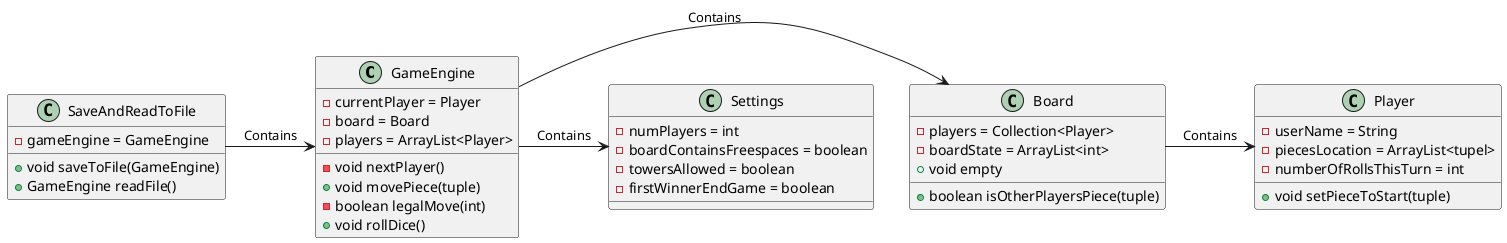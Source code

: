 @startuml ludo



class GameEngine{
    -currentPlayer = Player  
    -board = Board
    -players = ArrayList<Player>
    -void nextPlayer()
    +void movePiece(tuple)
    -boolean legalMove(int)
    +void rollDice()

}

class Settings {

    - numPlayers = int
    - boardContainsFreespaces = boolean
    - towersAllowed = boolean
    - firstWinnerEndGame = boolean

}

class Player {
    -userName = String
    -piecesLocation = ArrayList<tupel>
    -numberOfRollsThisTurn = int
    +void setPieceToStart(tuple)
}


class Board{
    -players = Collection<Player>
    -boardState = ArrayList<int>
    +boolean isOtherPlayersPiece(tuple)
    +void empty
}

GameEngine -> Board : Contains 
GameEngine -> Settings : Contains
Board -> Player : Contains
SaveAndReadToFile -> GameEngine : Contains

class SaveAndReadToFile{
    - gameEngine = GameEngine
    + void saveToFile(GameEngine)
    + GameEngine readFile()
    
}


@enduml